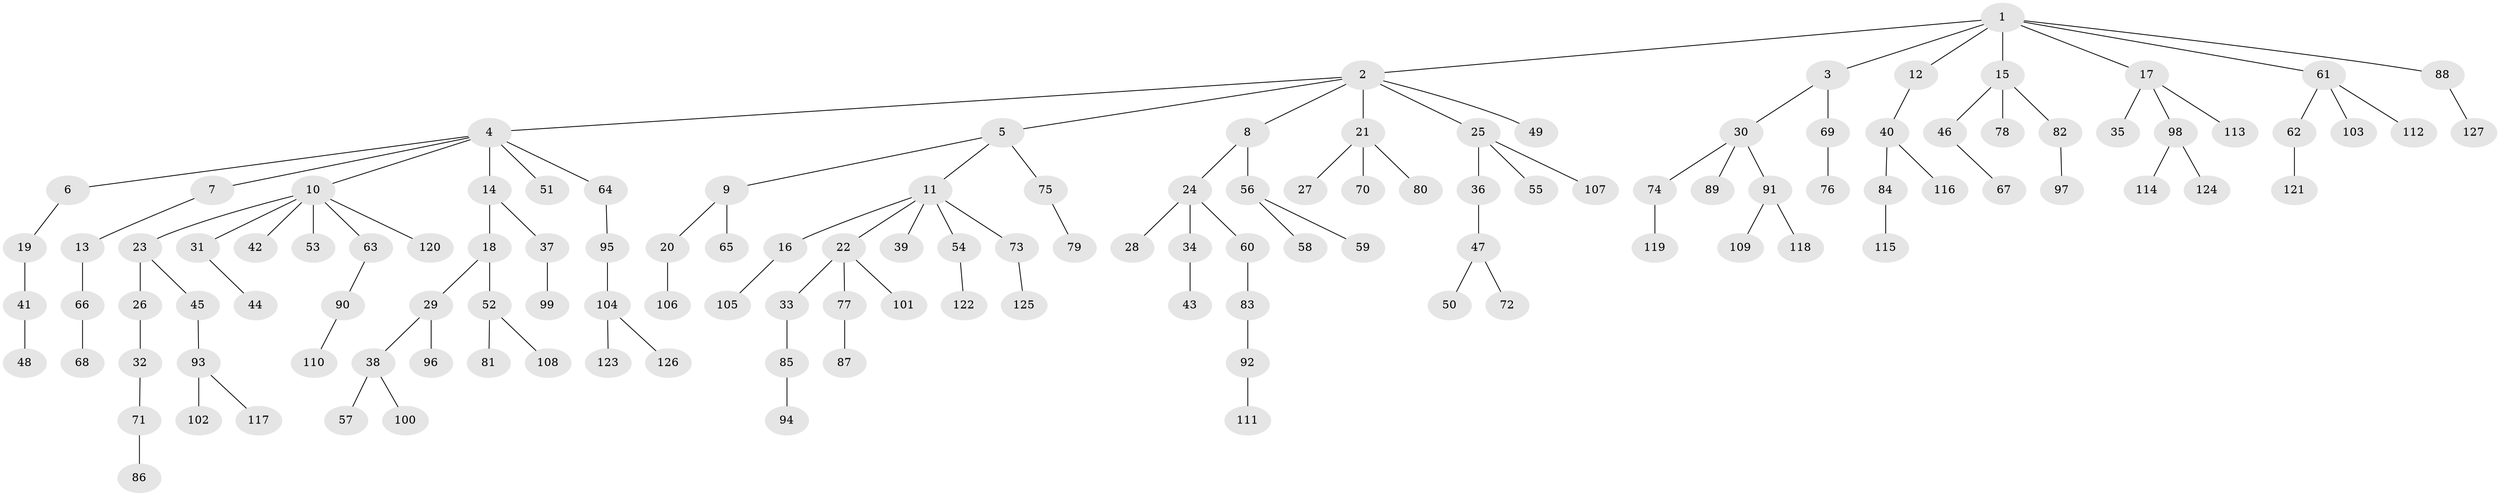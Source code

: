 // coarse degree distribution, {9: 0.011904761904761904, 8: 0.023809523809523808, 3: 0.09523809523809523, 4: 0.047619047619047616, 2: 0.25, 7: 0.011904761904761904, 6: 0.011904761904761904, 1: 0.5476190476190477}
// Generated by graph-tools (version 1.1) at 2025/52/02/27/25 19:52:13]
// undirected, 127 vertices, 126 edges
graph export_dot {
graph [start="1"]
  node [color=gray90,style=filled];
  1;
  2;
  3;
  4;
  5;
  6;
  7;
  8;
  9;
  10;
  11;
  12;
  13;
  14;
  15;
  16;
  17;
  18;
  19;
  20;
  21;
  22;
  23;
  24;
  25;
  26;
  27;
  28;
  29;
  30;
  31;
  32;
  33;
  34;
  35;
  36;
  37;
  38;
  39;
  40;
  41;
  42;
  43;
  44;
  45;
  46;
  47;
  48;
  49;
  50;
  51;
  52;
  53;
  54;
  55;
  56;
  57;
  58;
  59;
  60;
  61;
  62;
  63;
  64;
  65;
  66;
  67;
  68;
  69;
  70;
  71;
  72;
  73;
  74;
  75;
  76;
  77;
  78;
  79;
  80;
  81;
  82;
  83;
  84;
  85;
  86;
  87;
  88;
  89;
  90;
  91;
  92;
  93;
  94;
  95;
  96;
  97;
  98;
  99;
  100;
  101;
  102;
  103;
  104;
  105;
  106;
  107;
  108;
  109;
  110;
  111;
  112;
  113;
  114;
  115;
  116;
  117;
  118;
  119;
  120;
  121;
  122;
  123;
  124;
  125;
  126;
  127;
  1 -- 2;
  1 -- 3;
  1 -- 12;
  1 -- 15;
  1 -- 17;
  1 -- 61;
  1 -- 88;
  2 -- 4;
  2 -- 5;
  2 -- 8;
  2 -- 21;
  2 -- 25;
  2 -- 49;
  3 -- 30;
  3 -- 69;
  4 -- 6;
  4 -- 7;
  4 -- 10;
  4 -- 14;
  4 -- 51;
  4 -- 64;
  5 -- 9;
  5 -- 11;
  5 -- 75;
  6 -- 19;
  7 -- 13;
  8 -- 24;
  8 -- 56;
  9 -- 20;
  9 -- 65;
  10 -- 23;
  10 -- 31;
  10 -- 42;
  10 -- 53;
  10 -- 63;
  10 -- 120;
  11 -- 16;
  11 -- 22;
  11 -- 39;
  11 -- 54;
  11 -- 73;
  12 -- 40;
  13 -- 66;
  14 -- 18;
  14 -- 37;
  15 -- 46;
  15 -- 78;
  15 -- 82;
  16 -- 105;
  17 -- 35;
  17 -- 98;
  17 -- 113;
  18 -- 29;
  18 -- 52;
  19 -- 41;
  20 -- 106;
  21 -- 27;
  21 -- 70;
  21 -- 80;
  22 -- 33;
  22 -- 77;
  22 -- 101;
  23 -- 26;
  23 -- 45;
  24 -- 28;
  24 -- 34;
  24 -- 60;
  25 -- 36;
  25 -- 55;
  25 -- 107;
  26 -- 32;
  29 -- 38;
  29 -- 96;
  30 -- 74;
  30 -- 89;
  30 -- 91;
  31 -- 44;
  32 -- 71;
  33 -- 85;
  34 -- 43;
  36 -- 47;
  37 -- 99;
  38 -- 57;
  38 -- 100;
  40 -- 84;
  40 -- 116;
  41 -- 48;
  45 -- 93;
  46 -- 67;
  47 -- 50;
  47 -- 72;
  52 -- 81;
  52 -- 108;
  54 -- 122;
  56 -- 58;
  56 -- 59;
  60 -- 83;
  61 -- 62;
  61 -- 103;
  61 -- 112;
  62 -- 121;
  63 -- 90;
  64 -- 95;
  66 -- 68;
  69 -- 76;
  71 -- 86;
  73 -- 125;
  74 -- 119;
  75 -- 79;
  77 -- 87;
  82 -- 97;
  83 -- 92;
  84 -- 115;
  85 -- 94;
  88 -- 127;
  90 -- 110;
  91 -- 109;
  91 -- 118;
  92 -- 111;
  93 -- 102;
  93 -- 117;
  95 -- 104;
  98 -- 114;
  98 -- 124;
  104 -- 123;
  104 -- 126;
}
